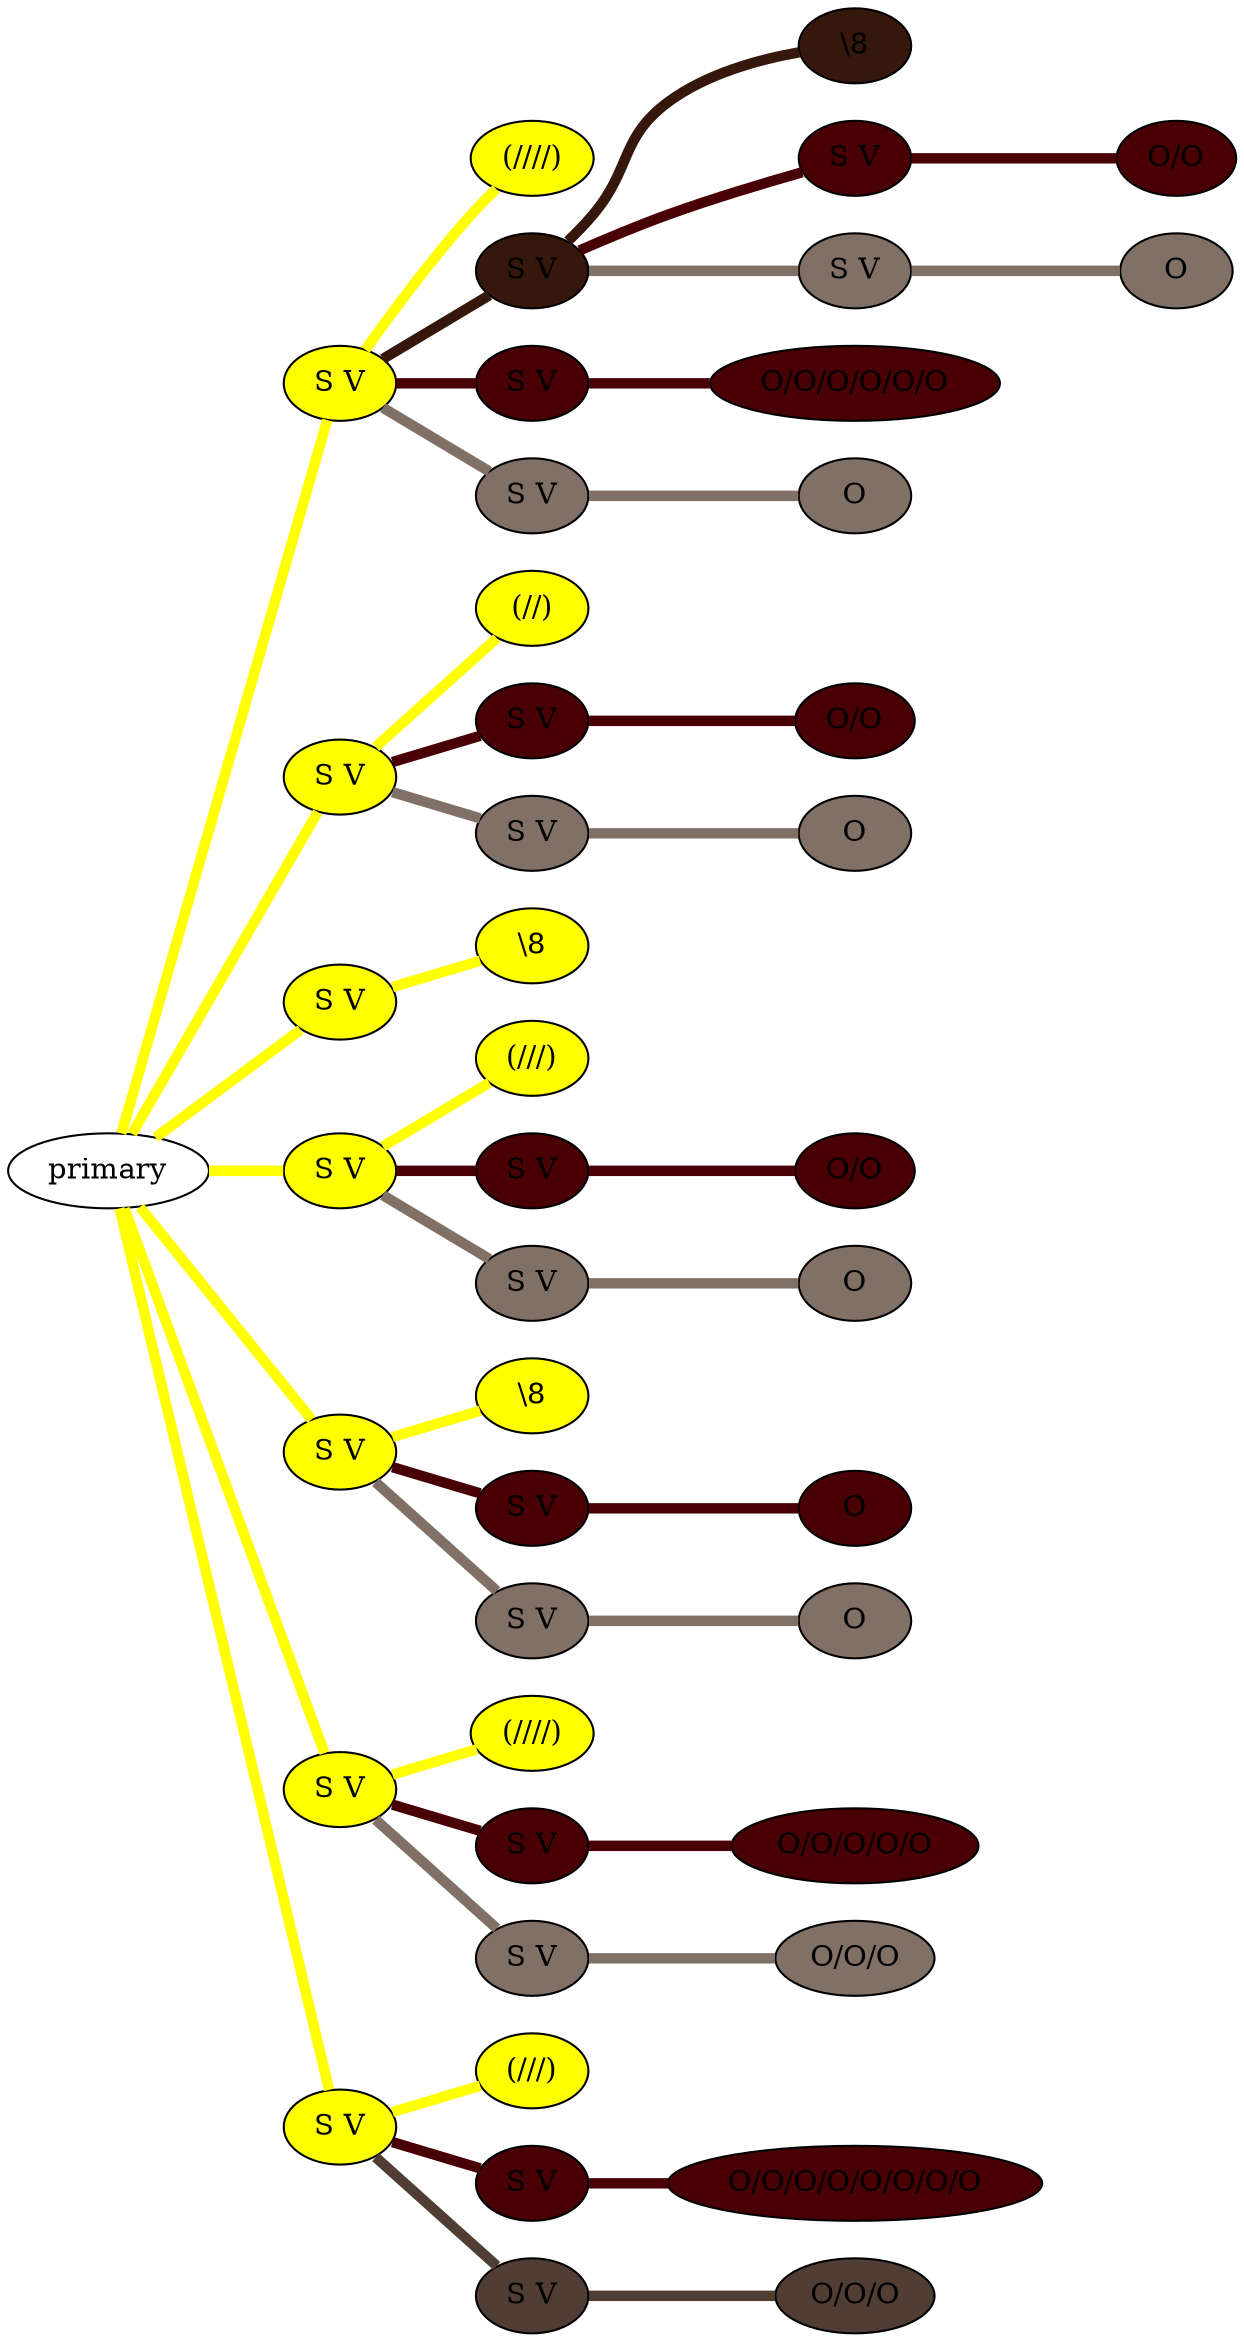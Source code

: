 graph {
 graph [rankdir=LR]
"primary" -- "1" [penwidth=5,color=yellow]
"1" [label="S V", style=filled, fillcolor=yellow]
"1" -- "1:0" [penwidth=5,color=yellow]
"1:0" [label="(////)", style=filled, fillcolor=yellow]
"1" -- "1s1" [penwidth=5,color="#35170C"]
"1s1" [label="S V", style=filled, fillcolor="#35170C"]
"1s1" -- "1s1:0" [penwidth=5,color="#35170C"]
"1s1:0" [label="\\8", style=filled, fillcolor="#35170C"]
"1s1" -- "1s1s1" [penwidth=5,color="#490005"]
"1s1s1" [label="S V", style=filled, fillcolor="#490005"]
"1s1s1" -- "1s1s1:0" [penwidth=5,color="#490005"]
"1s1s1:0" [label="O/O", style=filled, fillcolor="#490005"]
"1s1" -- "1s1s2" [penwidth=5,color="#817066"]
"1s1s2" [label="S V", style=filled, fillcolor="#817066"]
"1s1s2" -- "1s1s2:0" [penwidth=5,color="#817066"]
"1s1s2:0" [label="O", style=filled, fillcolor="#817066"]
"1" -- "1s2" [penwidth=5,color="#490005"]
"1s2" [label="S V", style=filled, fillcolor="#490005"]
"1s2" -- "1s2:0" [penwidth=5,color="#490005"]
"1s2:0" [label="O/O/O/O/O/O", style=filled, fillcolor="#490005"]
"1" -- "1s3" [penwidth=5,color="#817066"]
"1s3" [label="S V", style=filled, fillcolor="#817066"]
"1s3" -- "1s3:0" [penwidth=5,color="#817066"]
"1s3:0" [label="O", style=filled, fillcolor="#817066"]
"primary" -- "2" [penwidth=5,color=yellow]
"2" [label="S V", style=filled, fillcolor=yellow]
"2" -- "2:0" [penwidth=5,color=yellow]
"2:0" [label="(//)", style=filled, fillcolor=yellow]
"2" -- "2s1" [penwidth=5,color="#490005"]
"2s1" [label="S V", style=filled, fillcolor="#490005"]
"2s1" -- "2s1:0" [penwidth=5,color="#490005"]
"2s1:0" [label="O/O", style=filled, fillcolor="#490005"]
"2" -- "2s2" [penwidth=5,color="#817066"]
"2s2" [label="S V", style=filled, fillcolor="#817066"]
"2s2" -- "2s2:0" [penwidth=5,color="#817066"]
"2s2:0" [label="O", style=filled, fillcolor="#817066"]
"primary" -- "3" [penwidth=5,color=yellow]
"3" [label="S V", style=filled, fillcolor=yellow]
"3" -- "3:0" [penwidth=5,color=yellow]
"3:0" [label="\\8", style=filled, fillcolor=yellow]
"primary" -- "4" [penwidth=5,color=yellow]
"4" [label="S V", style=filled, fillcolor=yellow]
"4" -- "4:0" [penwidth=5,color=yellow]
"4:0" [label="(///)", style=filled, fillcolor=yellow]
"4" -- "4s1" [penwidth=5,color="#490005"]
"4s1" [label="S V", style=filled, fillcolor="#490005"]
"4s1" -- "4s1:0" [penwidth=5,color="#490005"]
"4s1:0" [label="O/O", style=filled, fillcolor="#490005"]
"4" -- "4s2" [penwidth=5,color="#817066"]
"4s2" [label="S V", style=filled, fillcolor="#817066"]
"4s2" -- "4s2:0" [penwidth=5,color="#817066"]
"4s2:0" [label="O", style=filled, fillcolor="#817066"]
"primary" -- "5" [penwidth=5,color=yellow]
"5" [label="S V", style=filled, fillcolor=yellow]
"5" -- "5:0" [penwidth=5,color=yellow]
"5:0" [label="\\8", style=filled, fillcolor=yellow]
"5" -- "5s1" [penwidth=5,color="#490005"]
"5s1" [label="S V", style=filled, fillcolor="#490005"]
"5s1" -- "5s1:0" [penwidth=5,color="#490005"]
"5s1:0" [label="O", style=filled, fillcolor="#490005"]
"5" -- "5s2" [penwidth=5,color="#817066"]
"5s2" [label="S V", style=filled, fillcolor="#817066"]
"5s2" -- "5s2:0" [penwidth=5,color="#817066"]
"5s2:0" [label="O", style=filled, fillcolor="#817066"]
"primary" -- "6" [penwidth=5,color=yellow]
"6" [label="S V", style=filled, fillcolor=yellow]
"6" -- "6:0" [penwidth=5,color=yellow]
"6:0" [label="(////)", style=filled, fillcolor=yellow]
"6" -- "6s1" [penwidth=5,color="#490005"]
"6s1" [label="S V", style=filled, fillcolor="#490005"]
"6s1" -- "6s1:0" [penwidth=5,color="#490005"]
"6s1:0" [label="O/O/O/O/O", style=filled, fillcolor="#490005"]
"6" -- "6s2" [penwidth=5,color="#817066"]
"6s2" [label="S V", style=filled, fillcolor="#817066"]
"6s2" -- "6s2:0" [penwidth=5,color="#817066"]
"6s2:0" [label="O/O/O", style=filled, fillcolor="#817066"]
"primary" -- "7" [penwidth=5,color=yellow]
"7" [label="S V", style=filled, fillcolor=yellow]
"7" -- "7:0" [penwidth=5,color=yellow]
"7:0" [label="(///)", style=filled, fillcolor=yellow]
"7" -- "7s1" [penwidth=5,color="#490005"]
"7s1" [label="S V", style=filled, fillcolor="#490005"]
"7s1" -- "7s1:0" [penwidth=5,color="#490005"]
"7s1:0" [label="O/O/O/O/O/O/O/O", style=filled, fillcolor="#490005"]
"7" -- "7s2" [penwidth=5,color="#503D33"]
"7s2" [label="S V", style=filled, fillcolor="#503D33"]
"7s2" -- "7s2:0" [penwidth=5,color="#503D33"]
"7s2:0" [label="O/O/O", style=filled, fillcolor="#503D33"]
}
